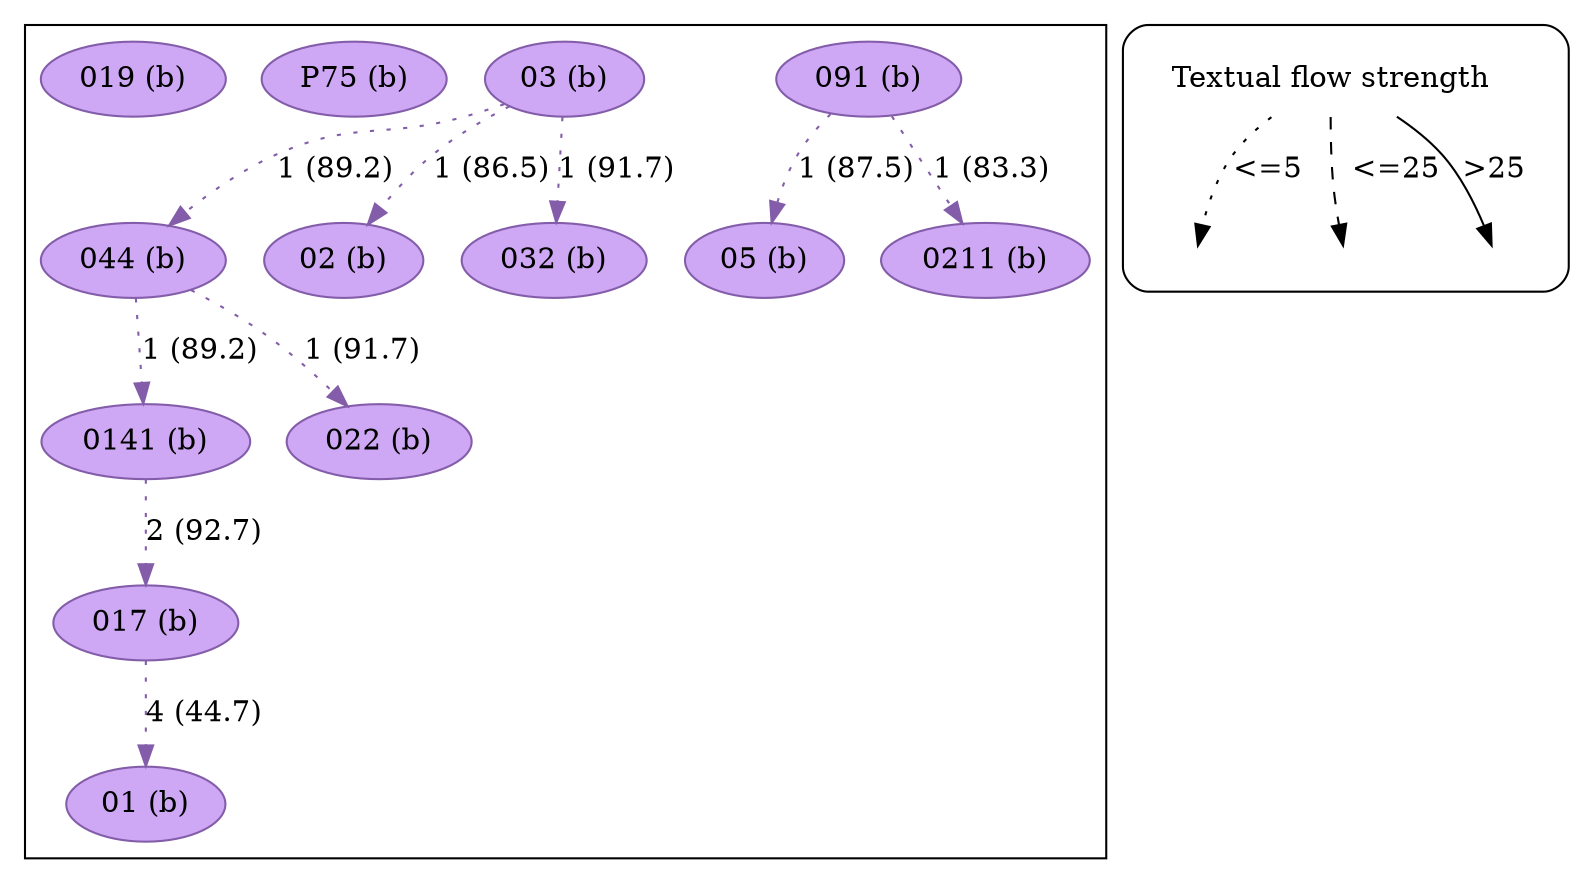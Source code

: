 strict digraph  {
	node [label="\N"];
	subgraph cluster_reading {
		017		 [color="#835da9",
			fillcolor="#CEA8F4",
			label="017 (b)",
			style=filled];
		01		 [color="#835da9",
			fillcolor="#CEA8F4",
			label="01 (b)",
			style=filled];
		017 -> 01		 [color="#835da9",
			label="4 (44.7)",
			style=dotted];
		044		 [color="#835da9",
			fillcolor="#CEA8F4",
			label="044 (b)",
			style=filled];
		0141		 [color="#835da9",
			fillcolor="#CEA8F4",
			label="0141 (b)",
			style=filled];
		044 -> 0141		 [color="#835da9",
			label="1 (89.2)",
			style=dotted];
		022		 [color="#835da9",
			fillcolor="#CEA8F4",
			label="022 (b)",
			style=filled];
		044 -> 022		 [color="#835da9",
			label="1 (91.7)",
			style=dotted];
		0141 -> 017		 [color="#835da9",
			label="2 (92.7)",
			style=dotted];
		091		 [color="#835da9",
			fillcolor="#CEA8F4",
			label="091 (b)",
			style=filled];
		05		 [color="#835da9",
			fillcolor="#CEA8F4",
			label="05 (b)",
			style=filled];
		091 -> 05		 [color="#835da9",
			label="1 (87.5)",
			style=dotted];
		0211		 [color="#835da9",
			fillcolor="#CEA8F4",
			label="0211 (b)",
			style=filled];
		091 -> 0211		 [color="#835da9",
			label="1 (83.3)",
			style=dotted];
		03		 [color="#835da9",
			fillcolor="#CEA8F4",
			label="03 (b)",
			style=filled];
		03 -> 044		 [color="#835da9",
			label="1 (89.2)",
			style=dotted];
		02		 [color="#835da9",
			fillcolor="#CEA8F4",
			label="02 (b)",
			style=filled];
		03 -> 02		 [color="#835da9",
			label="1 (86.5)",
			style=dotted];
		032		 [color="#835da9",
			fillcolor="#CEA8F4",
			label="032 (b)",
			style=filled];
		03 -> 032		 [color="#835da9",
			label="1 (91.7)",
			style=dotted];
		P75		 [color="#835da9",
			fillcolor="#CEA8F4",
			label="P75 (b)",
			style=filled];
		019		 [color="#835da9",
			fillcolor="#CEA8F4",
			label="019 (b)",
			style=filled];
	}
	subgraph cluster_legend {
		graph [style=rounded];
		leg_s		 [label="Textual flow strength",
			shape=plaintext];
		leg_e1		 [fixedsize=True,
			height=0.2,
			label="",
			style=invis];
		leg_s -> leg_e1		 [label="<=5  ",
			style=dotted];
		leg_e2		 [fixedsize=True,
			height=0.2,
			label="",
			style=invis];
		leg_s -> leg_e2		 [label="  <=25",
			style=dashed];
		leg_e3		 [fixedsize=True,
			height=0.2,
			label="",
			style=invis];
		leg_s -> leg_e3		 [label=">25",
			style=solid];
	}
}
